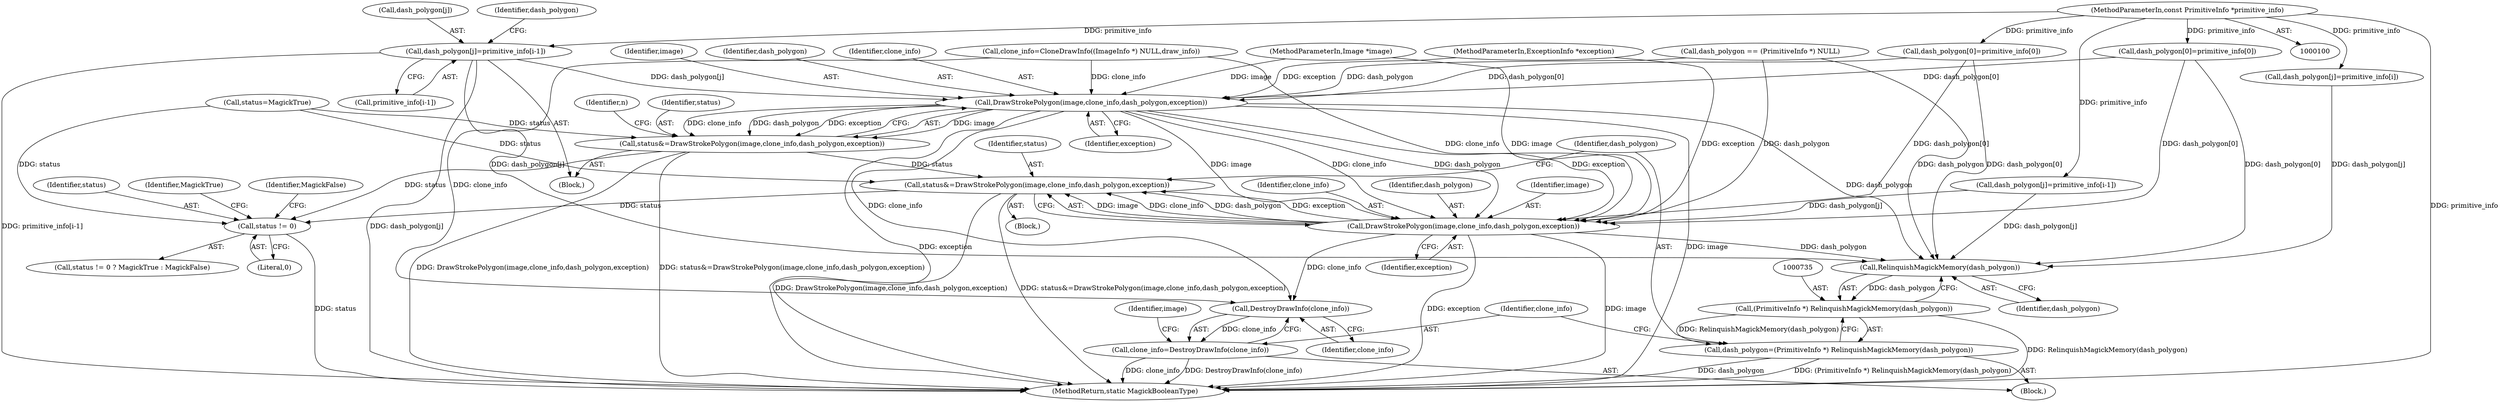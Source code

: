digraph "0_ImageMagick_726812fa2fa7ce16bcf58f6e115f65427a1c0950_0@array" {
"1000509" [label="(Call,dash_polygon[j]=primitive_info[i-1])"];
"1000102" [label="(MethodParameterIn,const PrimitiveInfo *primitive_info)"];
"1000595" [label="(Call,DrawStrokePolygon(image,clone_info,dash_polygon,exception))"];
"1000593" [label="(Call,status&=DrawStrokePolygon(image,clone_info,dash_polygon,exception))"];
"1000725" [label="(Call,status&=DrawStrokePolygon(image,clone_info,dash_polygon,exception))"];
"1000756" [label="(Call,status != 0)"];
"1000727" [label="(Call,DrawStrokePolygon(image,clone_info,dash_polygon,exception))"];
"1000736" [label="(Call,RelinquishMagickMemory(dash_polygon))"];
"1000734" [label="(Call,(PrimitiveInfo *) RelinquishMagickMemory(dash_polygon))"];
"1000732" [label="(Call,dash_polygon=(PrimitiveInfo *) RelinquishMagickMemory(dash_polygon))"];
"1000740" [label="(Call,DestroyDrawInfo(clone_info))"];
"1000738" [label="(Call,clone_info=DestroyDrawInfo(clone_info))"];
"1000737" [label="(Identifier,dash_polygon)"];
"1000761" [label="(MethodReturn,static MagickBooleanType)"];
"1000596" [label="(Identifier,image)"];
"1000734" [label="(Call,(PrimitiveInfo *) RelinquishMagickMemory(dash_polygon))"];
"1000732" [label="(Call,dash_polygon=(PrimitiveInfo *) RelinquishMagickMemory(dash_polygon))"];
"1000740" [label="(Call,DestroyDrawInfo(clone_info))"];
"1000599" [label="(Identifier,exception)"];
"1000598" [label="(Identifier,dash_polygon)"];
"1000756" [label="(Call,status != 0)"];
"1000758" [label="(Literal,0)"];
"1000436" [label="(Call,dash_polygon[0]=primitive_info[0])"];
"1000597" [label="(Identifier,clone_info)"];
"1000727" [label="(Call,DrawStrokePolygon(image,clone_info,dash_polygon,exception))"];
"1000745" [label="(Identifier,image)"];
"1000309" [label="(Call,status=MagickTrue)"];
"1000509" [label="(Call,dash_polygon[j]=primitive_info[i-1])"];
"1000730" [label="(Identifier,dash_polygon)"];
"1000760" [label="(Identifier,MagickFalse)"];
"1000513" [label="(Call,primitive_info[i-1])"];
"1000642" [label="(Call,dash_polygon[j]=primitive_info[i])"];
"1000757" [label="(Identifier,status)"];
"1000728" [label="(Identifier,image)"];
"1000726" [label="(Identifier,status)"];
"1000731" [label="(Identifier,exception)"];
"1000191" [label="(Call,dash_polygon[0]=primitive_info[0])"];
"1000105" [label="(Block,)"];
"1000595" [label="(Call,DrawStrokePolygon(image,clone_info,dash_polygon,exception))"];
"1000755" [label="(Call,status != 0 ? MagickTrue : MagickFalse)"];
"1000738" [label="(Call,clone_info=DestroyDrawInfo(clone_info))"];
"1000510" [label="(Call,dash_polygon[j])"];
"1000601" [label="(Identifier,n)"];
"1000739" [label="(Identifier,clone_info)"];
"1000672" [label="(Block,)"];
"1000593" [label="(Call,status&=DrawStrokePolygon(image,clone_info,dash_polygon,exception))"];
"1000103" [label="(MethodParameterIn,Image *image)"];
"1000741" [label="(Identifier,clone_info)"];
"1000522" [label="(Identifier,dash_polygon)"];
"1000736" [label="(Call,RelinquishMagickMemory(dash_polygon))"];
"1000733" [label="(Identifier,dash_polygon)"];
"1000497" [label="(Block,)"];
"1000102" [label="(MethodParameterIn,const PrimitiveInfo *primitive_info)"];
"1000673" [label="(Call,dash_polygon[j]=primitive_info[i-1])"];
"1000172" [label="(Call,dash_polygon == (PrimitiveInfo *) NULL)"];
"1000725" [label="(Call,status&=DrawStrokePolygon(image,clone_info,dash_polygon,exception))"];
"1000179" [label="(Call,clone_info=CloneDrawInfo((ImageInfo *) NULL,draw_info))"];
"1000594" [label="(Identifier,status)"];
"1000104" [label="(MethodParameterIn,ExceptionInfo *exception)"];
"1000759" [label="(Identifier,MagickTrue)"];
"1000729" [label="(Identifier,clone_info)"];
"1000509" -> "1000497"  [label="AST: "];
"1000509" -> "1000513"  [label="CFG: "];
"1000510" -> "1000509"  [label="AST: "];
"1000513" -> "1000509"  [label="AST: "];
"1000522" -> "1000509"  [label="CFG: "];
"1000509" -> "1000761"  [label="DDG: primitive_info[i-1]"];
"1000509" -> "1000761"  [label="DDG: dash_polygon[j]"];
"1000102" -> "1000509"  [label="DDG: primitive_info"];
"1000509" -> "1000595"  [label="DDG: dash_polygon[j]"];
"1000509" -> "1000736"  [label="DDG: dash_polygon[j]"];
"1000102" -> "1000100"  [label="AST: "];
"1000102" -> "1000761"  [label="DDG: primitive_info"];
"1000102" -> "1000191"  [label="DDG: primitive_info"];
"1000102" -> "1000436"  [label="DDG: primitive_info"];
"1000102" -> "1000642"  [label="DDG: primitive_info"];
"1000102" -> "1000673"  [label="DDG: primitive_info"];
"1000595" -> "1000593"  [label="AST: "];
"1000595" -> "1000599"  [label="CFG: "];
"1000596" -> "1000595"  [label="AST: "];
"1000597" -> "1000595"  [label="AST: "];
"1000598" -> "1000595"  [label="AST: "];
"1000599" -> "1000595"  [label="AST: "];
"1000593" -> "1000595"  [label="CFG: "];
"1000595" -> "1000761"  [label="DDG: exception"];
"1000595" -> "1000761"  [label="DDG: image"];
"1000595" -> "1000593"  [label="DDG: image"];
"1000595" -> "1000593"  [label="DDG: clone_info"];
"1000595" -> "1000593"  [label="DDG: dash_polygon"];
"1000595" -> "1000593"  [label="DDG: exception"];
"1000103" -> "1000595"  [label="DDG: image"];
"1000179" -> "1000595"  [label="DDG: clone_info"];
"1000436" -> "1000595"  [label="DDG: dash_polygon[0]"];
"1000172" -> "1000595"  [label="DDG: dash_polygon"];
"1000191" -> "1000595"  [label="DDG: dash_polygon[0]"];
"1000104" -> "1000595"  [label="DDG: exception"];
"1000595" -> "1000727"  [label="DDG: image"];
"1000595" -> "1000727"  [label="DDG: clone_info"];
"1000595" -> "1000727"  [label="DDG: dash_polygon"];
"1000595" -> "1000727"  [label="DDG: exception"];
"1000595" -> "1000736"  [label="DDG: dash_polygon"];
"1000595" -> "1000740"  [label="DDG: clone_info"];
"1000593" -> "1000497"  [label="AST: "];
"1000594" -> "1000593"  [label="AST: "];
"1000601" -> "1000593"  [label="CFG: "];
"1000593" -> "1000761"  [label="DDG: DrawStrokePolygon(image,clone_info,dash_polygon,exception)"];
"1000593" -> "1000761"  [label="DDG: status&=DrawStrokePolygon(image,clone_info,dash_polygon,exception)"];
"1000309" -> "1000593"  [label="DDG: status"];
"1000593" -> "1000725"  [label="DDG: status"];
"1000593" -> "1000756"  [label="DDG: status"];
"1000725" -> "1000672"  [label="AST: "];
"1000725" -> "1000727"  [label="CFG: "];
"1000726" -> "1000725"  [label="AST: "];
"1000727" -> "1000725"  [label="AST: "];
"1000733" -> "1000725"  [label="CFG: "];
"1000725" -> "1000761"  [label="DDG: DrawStrokePolygon(image,clone_info,dash_polygon,exception)"];
"1000725" -> "1000761"  [label="DDG: status&=DrawStrokePolygon(image,clone_info,dash_polygon,exception)"];
"1000309" -> "1000725"  [label="DDG: status"];
"1000727" -> "1000725"  [label="DDG: image"];
"1000727" -> "1000725"  [label="DDG: clone_info"];
"1000727" -> "1000725"  [label="DDG: dash_polygon"];
"1000727" -> "1000725"  [label="DDG: exception"];
"1000725" -> "1000756"  [label="DDG: status"];
"1000756" -> "1000755"  [label="AST: "];
"1000756" -> "1000758"  [label="CFG: "];
"1000757" -> "1000756"  [label="AST: "];
"1000758" -> "1000756"  [label="AST: "];
"1000759" -> "1000756"  [label="CFG: "];
"1000760" -> "1000756"  [label="CFG: "];
"1000756" -> "1000761"  [label="DDG: status"];
"1000309" -> "1000756"  [label="DDG: status"];
"1000727" -> "1000731"  [label="CFG: "];
"1000728" -> "1000727"  [label="AST: "];
"1000729" -> "1000727"  [label="AST: "];
"1000730" -> "1000727"  [label="AST: "];
"1000731" -> "1000727"  [label="AST: "];
"1000727" -> "1000761"  [label="DDG: exception"];
"1000727" -> "1000761"  [label="DDG: image"];
"1000103" -> "1000727"  [label="DDG: image"];
"1000179" -> "1000727"  [label="DDG: clone_info"];
"1000436" -> "1000727"  [label="DDG: dash_polygon[0]"];
"1000673" -> "1000727"  [label="DDG: dash_polygon[j]"];
"1000172" -> "1000727"  [label="DDG: dash_polygon"];
"1000191" -> "1000727"  [label="DDG: dash_polygon[0]"];
"1000104" -> "1000727"  [label="DDG: exception"];
"1000727" -> "1000736"  [label="DDG: dash_polygon"];
"1000727" -> "1000740"  [label="DDG: clone_info"];
"1000736" -> "1000734"  [label="AST: "];
"1000736" -> "1000737"  [label="CFG: "];
"1000737" -> "1000736"  [label="AST: "];
"1000734" -> "1000736"  [label="CFG: "];
"1000736" -> "1000734"  [label="DDG: dash_polygon"];
"1000642" -> "1000736"  [label="DDG: dash_polygon[j]"];
"1000436" -> "1000736"  [label="DDG: dash_polygon[0]"];
"1000673" -> "1000736"  [label="DDG: dash_polygon[j]"];
"1000172" -> "1000736"  [label="DDG: dash_polygon"];
"1000191" -> "1000736"  [label="DDG: dash_polygon[0]"];
"1000734" -> "1000732"  [label="AST: "];
"1000735" -> "1000734"  [label="AST: "];
"1000732" -> "1000734"  [label="CFG: "];
"1000734" -> "1000761"  [label="DDG: RelinquishMagickMemory(dash_polygon)"];
"1000734" -> "1000732"  [label="DDG: RelinquishMagickMemory(dash_polygon)"];
"1000732" -> "1000105"  [label="AST: "];
"1000733" -> "1000732"  [label="AST: "];
"1000739" -> "1000732"  [label="CFG: "];
"1000732" -> "1000761"  [label="DDG: (PrimitiveInfo *) RelinquishMagickMemory(dash_polygon)"];
"1000732" -> "1000761"  [label="DDG: dash_polygon"];
"1000740" -> "1000738"  [label="AST: "];
"1000740" -> "1000741"  [label="CFG: "];
"1000741" -> "1000740"  [label="AST: "];
"1000738" -> "1000740"  [label="CFG: "];
"1000740" -> "1000738"  [label="DDG: clone_info"];
"1000179" -> "1000740"  [label="DDG: clone_info"];
"1000738" -> "1000105"  [label="AST: "];
"1000739" -> "1000738"  [label="AST: "];
"1000745" -> "1000738"  [label="CFG: "];
"1000738" -> "1000761"  [label="DDG: clone_info"];
"1000738" -> "1000761"  [label="DDG: DestroyDrawInfo(clone_info)"];
}
